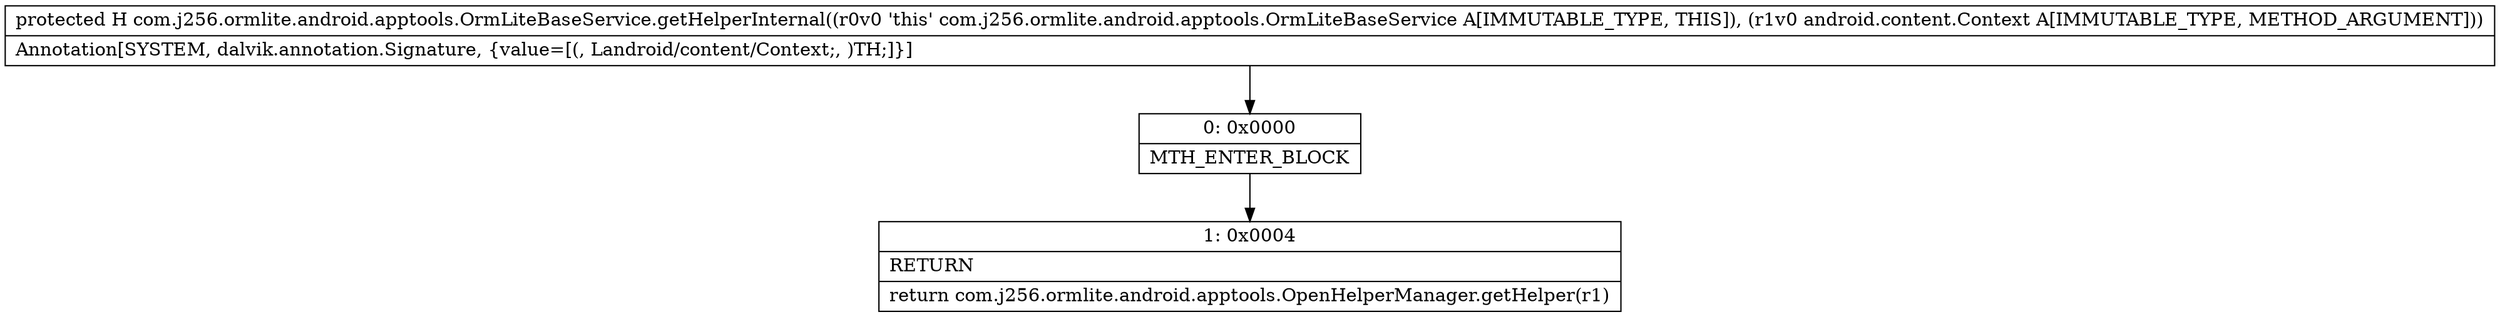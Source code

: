 digraph "CFG forcom.j256.ormlite.android.apptools.OrmLiteBaseService.getHelperInternal(Landroid\/content\/Context;)Lcom\/j256\/ormlite\/android\/apptools\/OrmLiteSqliteOpenHelper;" {
Node_0 [shape=record,label="{0\:\ 0x0000|MTH_ENTER_BLOCK\l}"];
Node_1 [shape=record,label="{1\:\ 0x0004|RETURN\l|return com.j256.ormlite.android.apptools.OpenHelperManager.getHelper(r1)\l}"];
MethodNode[shape=record,label="{protected H com.j256.ormlite.android.apptools.OrmLiteBaseService.getHelperInternal((r0v0 'this' com.j256.ormlite.android.apptools.OrmLiteBaseService A[IMMUTABLE_TYPE, THIS]), (r1v0 android.content.Context A[IMMUTABLE_TYPE, METHOD_ARGUMENT]))  | Annotation[SYSTEM, dalvik.annotation.Signature, \{value=[(, Landroid\/content\/Context;, )TH;]\}]\l}"];
MethodNode -> Node_0;
Node_0 -> Node_1;
}

